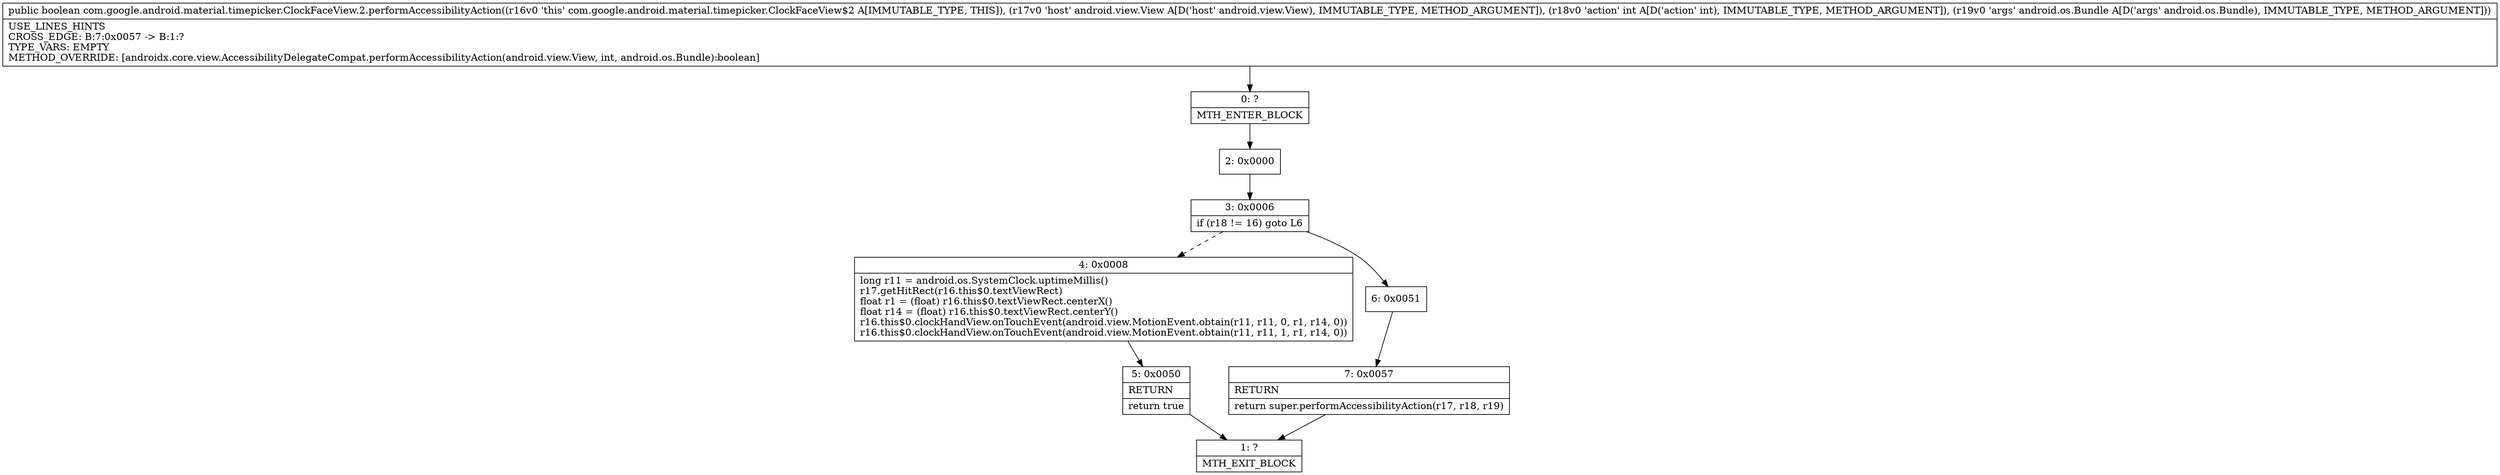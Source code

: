digraph "CFG forcom.google.android.material.timepicker.ClockFaceView.2.performAccessibilityAction(Landroid\/view\/View;ILandroid\/os\/Bundle;)Z" {
Node_0 [shape=record,label="{0\:\ ?|MTH_ENTER_BLOCK\l}"];
Node_2 [shape=record,label="{2\:\ 0x0000}"];
Node_3 [shape=record,label="{3\:\ 0x0006|if (r18 != 16) goto L6\l}"];
Node_4 [shape=record,label="{4\:\ 0x0008|long r11 = android.os.SystemClock.uptimeMillis()\lr17.getHitRect(r16.this$0.textViewRect)\lfloat r1 = (float) r16.this$0.textViewRect.centerX()\lfloat r14 = (float) r16.this$0.textViewRect.centerY()\lr16.this$0.clockHandView.onTouchEvent(android.view.MotionEvent.obtain(r11, r11, 0, r1, r14, 0))\lr16.this$0.clockHandView.onTouchEvent(android.view.MotionEvent.obtain(r11, r11, 1, r1, r14, 0))\l}"];
Node_5 [shape=record,label="{5\:\ 0x0050|RETURN\l|return true\l}"];
Node_1 [shape=record,label="{1\:\ ?|MTH_EXIT_BLOCK\l}"];
Node_6 [shape=record,label="{6\:\ 0x0051}"];
Node_7 [shape=record,label="{7\:\ 0x0057|RETURN\l|return super.performAccessibilityAction(r17, r18, r19)\l}"];
MethodNode[shape=record,label="{public boolean com.google.android.material.timepicker.ClockFaceView.2.performAccessibilityAction((r16v0 'this' com.google.android.material.timepicker.ClockFaceView$2 A[IMMUTABLE_TYPE, THIS]), (r17v0 'host' android.view.View A[D('host' android.view.View), IMMUTABLE_TYPE, METHOD_ARGUMENT]), (r18v0 'action' int A[D('action' int), IMMUTABLE_TYPE, METHOD_ARGUMENT]), (r19v0 'args' android.os.Bundle A[D('args' android.os.Bundle), IMMUTABLE_TYPE, METHOD_ARGUMENT]))  | USE_LINES_HINTS\lCROSS_EDGE: B:7:0x0057 \-\> B:1:?\lTYPE_VARS: EMPTY\lMETHOD_OVERRIDE: [androidx.core.view.AccessibilityDelegateCompat.performAccessibilityAction(android.view.View, int, android.os.Bundle):boolean]\l}"];
MethodNode -> Node_0;Node_0 -> Node_2;
Node_2 -> Node_3;
Node_3 -> Node_4[style=dashed];
Node_3 -> Node_6;
Node_4 -> Node_5;
Node_5 -> Node_1;
Node_6 -> Node_7;
Node_7 -> Node_1;
}


